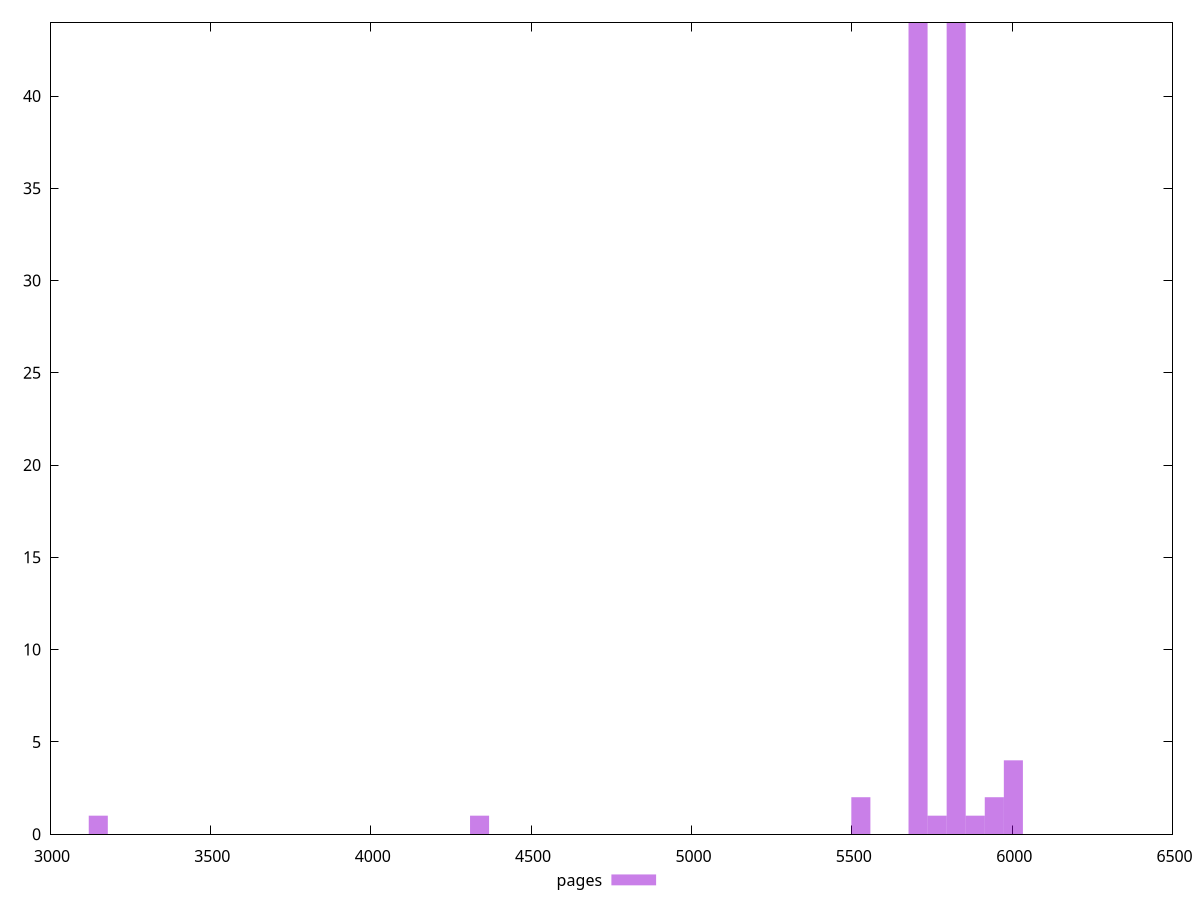 $_pages <<EOF
4339.402557306936 1
5825.499323507941 44
6003.830935452062 4
5706.611582211861 44
5766.055452859901 1
5528.27997026774 2
5884.9431941559815 1
5944.387064804022 2
3150.5251443461316 1
EOF
set key outside below
set terminal pngcairo
set output "report_00004_2020-11-02T20-21-41.718Z/uses-text-compression/pages//raw_hist.png"
set yrange [0:44]
set boxwidth 59.44387064804022
set style fill transparent solid 0.5 noborder
plot $_pages title "pages" with boxes ,